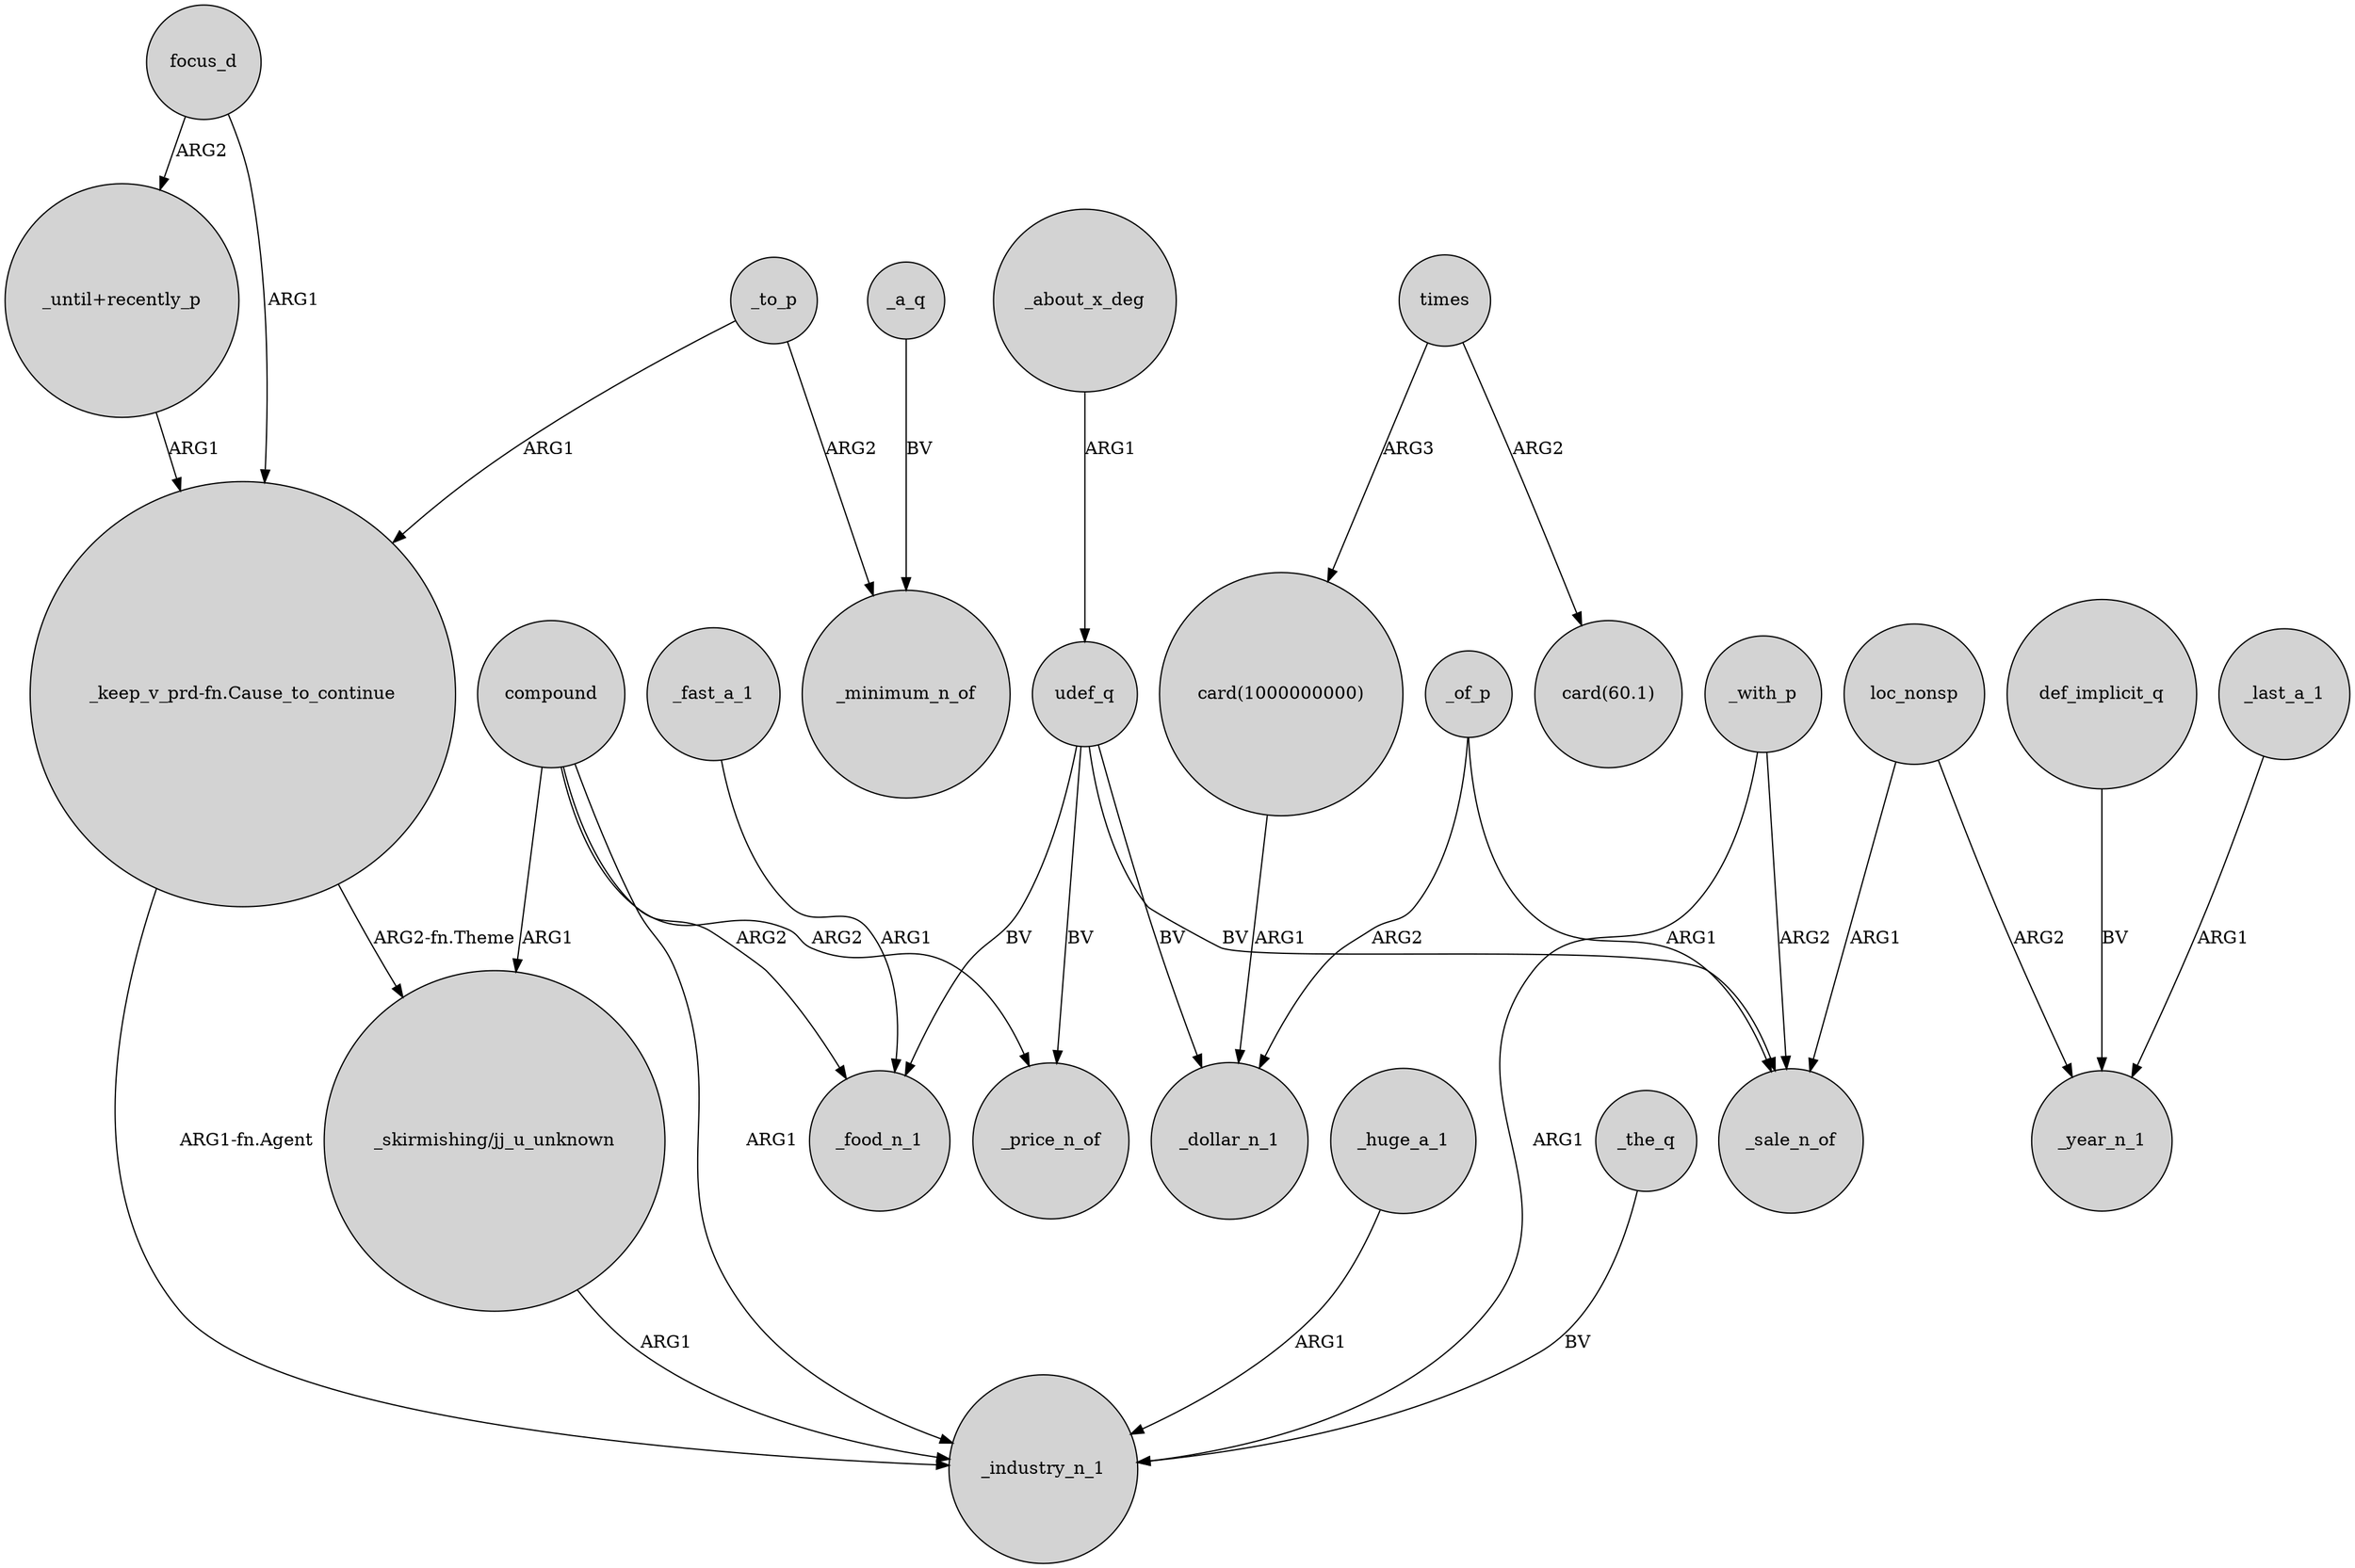digraph {
	node [shape=circle style=filled]
	loc_nonsp -> _sale_n_of [label=ARG1]
	compound -> _food_n_1 [label=ARG2]
	compound -> _price_n_of [label=ARG2]
	_huge_a_1 -> _industry_n_1 [label=ARG1]
	_fast_a_1 -> _food_n_1 [label=ARG1]
	udef_q -> _price_n_of [label=BV]
	def_implicit_q -> _year_n_1 [label=BV]
	focus_d -> "_until+recently_p" [label=ARG2]
	_a_q -> _minimum_n_of [label=BV]
	"_until+recently_p" -> "_keep_v_prd-fn.Cause_to_continue" [label=ARG1]
	compound -> _industry_n_1 [label=ARG1]
	compound -> "_skirmishing/jj_u_unknown" [label=ARG1]
	_the_q -> _industry_n_1 [label=BV]
	_about_x_deg -> udef_q [label=ARG1]
	udef_q -> _food_n_1 [label=BV]
	times -> "card(1000000000)" [label=ARG3]
	_of_p -> _sale_n_of [label=ARG1]
	_with_p -> _industry_n_1 [label=ARG1]
	focus_d -> "_keep_v_prd-fn.Cause_to_continue" [label=ARG1]
	loc_nonsp -> _year_n_1 [label=ARG2]
	_last_a_1 -> _year_n_1 [label=ARG1]
	"_skirmishing/jj_u_unknown" -> _industry_n_1 [label=ARG1]
	udef_q -> _sale_n_of [label=BV]
	_to_p -> "_keep_v_prd-fn.Cause_to_continue" [label=ARG1]
	_to_p -> _minimum_n_of [label=ARG2]
	_of_p -> _dollar_n_1 [label=ARG2]
	times -> "card(60.1)" [label=ARG2]
	"card(1000000000)" -> _dollar_n_1 [label=ARG1]
	_with_p -> _sale_n_of [label=ARG2]
	"_keep_v_prd-fn.Cause_to_continue" -> _industry_n_1 [label="ARG1-fn.Agent"]
	"_keep_v_prd-fn.Cause_to_continue" -> "_skirmishing/jj_u_unknown" [label="ARG2-fn.Theme"]
	udef_q -> _dollar_n_1 [label=BV]
}

